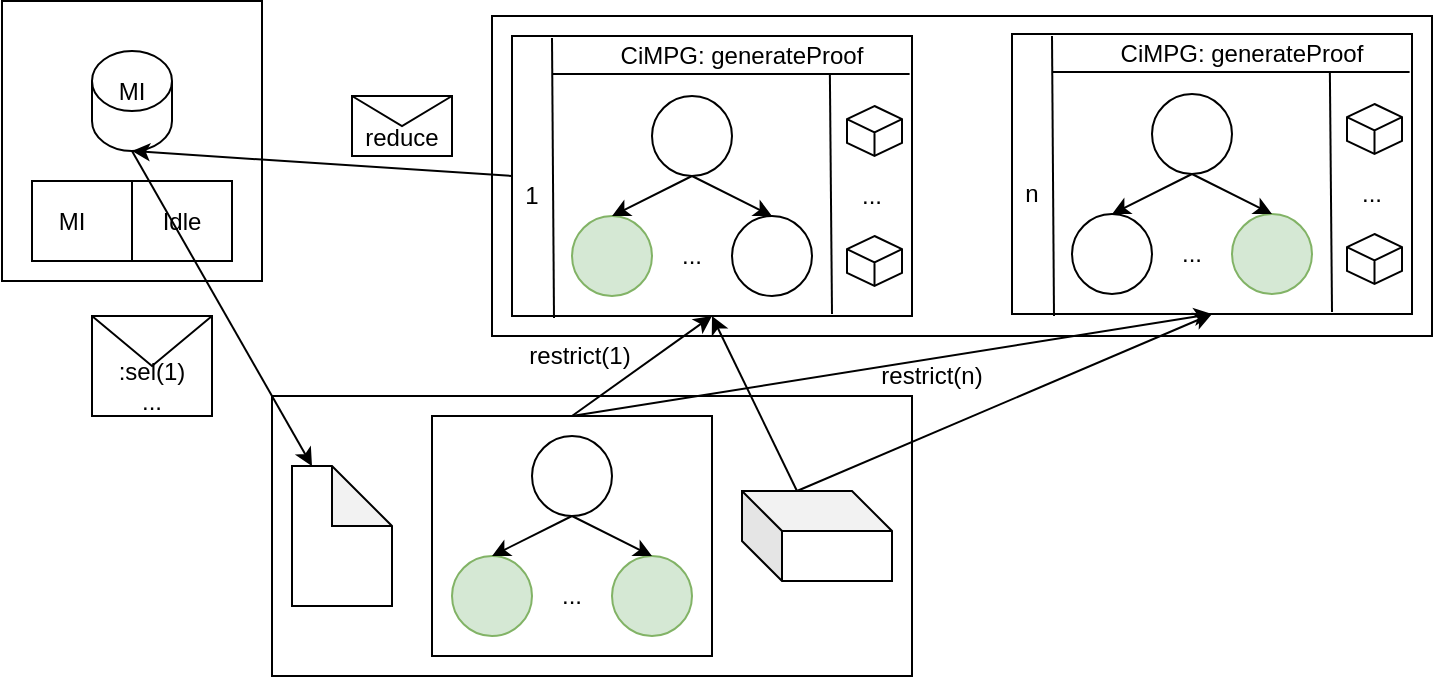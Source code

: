 <mxfile version="14.6.6" type="github">
  <diagram id="bXwVD6ywDrlLAVm8X_Z4" name="Page-1">
    <mxGraphModel dx="946" dy="458" grid="1" gridSize="10" guides="1" tooltips="1" connect="1" arrows="1" fold="1" page="1" pageScale="1" pageWidth="827" pageHeight="1169" math="0" shadow="0">
      <root>
        <mxCell id="0" />
        <mxCell id="1" parent="0" />
        <mxCell id="bIrODpHyJd9pbExji8rB-1" value="" style="verticalLabelPosition=bottom;verticalAlign=top;html=1;shape=mxgraph.flowchart.on-page_reference;" vertex="1" parent="1">
          <mxGeometry x="370" y="280" width="40" height="40" as="geometry" />
        </mxCell>
        <mxCell id="bIrODpHyJd9pbExji8rB-2" value="" style="verticalLabelPosition=bottom;verticalAlign=top;html=1;shape=mxgraph.flowchart.on-page_reference;fillColor=#d5e8d4;strokeColor=#82b366;" vertex="1" parent="1">
          <mxGeometry x="330" y="340" width="40" height="40" as="geometry" />
        </mxCell>
        <mxCell id="bIrODpHyJd9pbExji8rB-3" value="" style="verticalLabelPosition=bottom;verticalAlign=top;html=1;shape=mxgraph.flowchart.on-page_reference;fillColor=#d5e8d4;strokeColor=#82b366;" vertex="1" parent="1">
          <mxGeometry x="410" y="340" width="40" height="40" as="geometry" />
        </mxCell>
        <mxCell id="bIrODpHyJd9pbExji8rB-4" value="" style="endArrow=classic;html=1;entryX=0.5;entryY=0;entryDx=0;entryDy=0;entryPerimeter=0;exitX=0.5;exitY=1;exitDx=0;exitDy=0;exitPerimeter=0;" edge="1" parent="1" source="bIrODpHyJd9pbExji8rB-1" target="bIrODpHyJd9pbExji8rB-3">
          <mxGeometry width="50" height="50" relative="1" as="geometry">
            <mxPoint x="380" y="330" as="sourcePoint" />
            <mxPoint x="430" y="280" as="targetPoint" />
          </mxGeometry>
        </mxCell>
        <mxCell id="bIrODpHyJd9pbExji8rB-5" value="" style="endArrow=classic;html=1;entryX=0.5;entryY=0;entryDx=0;entryDy=0;entryPerimeter=0;" edge="1" parent="1" target="bIrODpHyJd9pbExji8rB-2">
          <mxGeometry width="50" height="50" relative="1" as="geometry">
            <mxPoint x="390" y="320" as="sourcePoint" />
            <mxPoint x="430" y="280" as="targetPoint" />
          </mxGeometry>
        </mxCell>
        <mxCell id="bIrODpHyJd9pbExji8rB-6" value="..." style="text;html=1;strokeColor=none;fillColor=none;align=center;verticalAlign=middle;whiteSpace=wrap;rounded=0;" vertex="1" parent="1">
          <mxGeometry x="370" y="350" width="40" height="20" as="geometry" />
        </mxCell>
        <mxCell id="bIrODpHyJd9pbExji8rB-7" value="" style="rounded=0;whiteSpace=wrap;html=1;glass=0;fillColor=none;" vertex="1" parent="1">
          <mxGeometry x="240" y="260" width="320" height="140" as="geometry" />
        </mxCell>
        <mxCell id="bIrODpHyJd9pbExji8rB-9" value="" style="shape=message;html=1;whiteSpace=wrap;html=1;outlineConnect=0;glass=0;fillColor=none;" vertex="1" parent="1">
          <mxGeometry x="280" y="110" width="50" height="30" as="geometry" />
        </mxCell>
        <mxCell id="bIrODpHyJd9pbExji8rB-10" value="" style="verticalLabelPosition=bottom;verticalAlign=top;html=1;shape=mxgraph.flowchart.on-page_reference;" vertex="1" parent="1">
          <mxGeometry x="430" y="110" width="40" height="40" as="geometry" />
        </mxCell>
        <mxCell id="bIrODpHyJd9pbExji8rB-11" value="" style="verticalLabelPosition=bottom;verticalAlign=top;html=1;shape=mxgraph.flowchart.on-page_reference;fillColor=#d5e8d4;strokeColor=#82b366;" vertex="1" parent="1">
          <mxGeometry x="390" y="170" width="40" height="40" as="geometry" />
        </mxCell>
        <mxCell id="bIrODpHyJd9pbExji8rB-12" value="" style="verticalLabelPosition=bottom;verticalAlign=top;html=1;shape=mxgraph.flowchart.on-page_reference;" vertex="1" parent="1">
          <mxGeometry x="470" y="170" width="40" height="40" as="geometry" />
        </mxCell>
        <mxCell id="bIrODpHyJd9pbExji8rB-13" value="" style="endArrow=classic;html=1;entryX=0.5;entryY=0;entryDx=0;entryDy=0;entryPerimeter=0;exitX=0.5;exitY=1;exitDx=0;exitDy=0;exitPerimeter=0;" edge="1" parent="1" source="bIrODpHyJd9pbExji8rB-10" target="bIrODpHyJd9pbExji8rB-12">
          <mxGeometry width="50" height="50" relative="1" as="geometry">
            <mxPoint x="440" y="160" as="sourcePoint" />
            <mxPoint x="490" y="110" as="targetPoint" />
          </mxGeometry>
        </mxCell>
        <mxCell id="bIrODpHyJd9pbExji8rB-14" value="" style="endArrow=classic;html=1;entryX=0.5;entryY=0;entryDx=0;entryDy=0;entryPerimeter=0;" edge="1" parent="1" target="bIrODpHyJd9pbExji8rB-11">
          <mxGeometry width="50" height="50" relative="1" as="geometry">
            <mxPoint x="450" y="150" as="sourcePoint" />
            <mxPoint x="490" y="110" as="targetPoint" />
          </mxGeometry>
        </mxCell>
        <mxCell id="bIrODpHyJd9pbExji8rB-15" value="..." style="text;html=1;strokeColor=none;fillColor=none;align=center;verticalAlign=middle;whiteSpace=wrap;rounded=0;" vertex="1" parent="1">
          <mxGeometry x="430" y="180" width="40" height="20" as="geometry" />
        </mxCell>
        <mxCell id="bIrODpHyJd9pbExji8rB-22" value="" style="rounded=0;whiteSpace=wrap;html=1;glass=0;fillColor=none;" vertex="1" parent="1">
          <mxGeometry x="360" y="80" width="200" height="140" as="geometry" />
        </mxCell>
        <mxCell id="bIrODpHyJd9pbExji8rB-23" value="" style="endArrow=none;html=1;entryX=0.1;entryY=0.007;entryDx=0;entryDy=0;entryPerimeter=0;" edge="1" parent="1" target="bIrODpHyJd9pbExji8rB-22">
          <mxGeometry width="50" height="50" relative="1" as="geometry">
            <mxPoint x="381" y="221" as="sourcePoint" />
            <mxPoint x="382" y="120" as="targetPoint" />
          </mxGeometry>
        </mxCell>
        <mxCell id="bIrODpHyJd9pbExji8rB-36" value="" style="rounded=0;whiteSpace=wrap;html=1;glass=0;fillColor=none;" vertex="1" parent="1">
          <mxGeometry x="350" y="70" width="470" height="160" as="geometry" />
        </mxCell>
        <mxCell id="bIrODpHyJd9pbExji8rB-37" value="" style="shape=note;whiteSpace=wrap;html=1;backgroundOutline=1;darkOpacity=0.05;glass=0;fillColor=none;" vertex="1" parent="1">
          <mxGeometry x="250" y="295" width="50" height="70" as="geometry" />
        </mxCell>
        <mxCell id="bIrODpHyJd9pbExji8rB-39" value="" style="shape=cylinder3;whiteSpace=wrap;html=1;boundedLbl=1;backgroundOutline=1;size=15;glass=0;fillColor=none;" vertex="1" parent="1">
          <mxGeometry x="150" y="87.5" width="40" height="50" as="geometry" />
        </mxCell>
        <mxCell id="bIrODpHyJd9pbExji8rB-40" value="" style="rounded=0;whiteSpace=wrap;html=1;glass=0;fillColor=none;" vertex="1" parent="1">
          <mxGeometry x="120" y="152.5" width="100" height="40" as="geometry" />
        </mxCell>
        <mxCell id="bIrODpHyJd9pbExji8rB-41" value="MI" style="text;html=1;strokeColor=none;fillColor=none;align=center;verticalAlign=middle;whiteSpace=wrap;rounded=0;glass=0;" vertex="1" parent="1">
          <mxGeometry x="150" y="97.5" width="40" height="20" as="geometry" />
        </mxCell>
        <mxCell id="bIrODpHyJd9pbExji8rB-42" value="MI" style="text;html=1;strokeColor=none;fillColor=none;align=center;verticalAlign=middle;whiteSpace=wrap;rounded=0;glass=0;" vertex="1" parent="1">
          <mxGeometry x="120" y="162.5" width="40" height="20" as="geometry" />
        </mxCell>
        <mxCell id="bIrODpHyJd9pbExji8rB-43" value="&amp;nbsp; &amp;nbsp;Idle" style="text;html=1;strokeColor=none;fillColor=none;align=center;verticalAlign=middle;whiteSpace=wrap;rounded=0;glass=0;" vertex="1" parent="1">
          <mxGeometry x="170" y="162.5" width="40" height="20" as="geometry" />
        </mxCell>
        <mxCell id="bIrODpHyJd9pbExji8rB-44" value="" style="endArrow=none;html=1;exitX=0.5;exitY=1;exitDx=0;exitDy=0;entryX=0.5;entryY=0;entryDx=0;entryDy=0;" edge="1" parent="1" source="bIrODpHyJd9pbExji8rB-40" target="bIrODpHyJd9pbExji8rB-40">
          <mxGeometry width="50" height="50" relative="1" as="geometry">
            <mxPoint x="350" y="212.5" as="sourcePoint" />
            <mxPoint x="400" y="162.5" as="targetPoint" />
          </mxGeometry>
        </mxCell>
        <mxCell id="bIrODpHyJd9pbExji8rB-45" value="" style="endArrow=classic;html=1;entryX=0.5;entryY=1;entryDx=0;entryDy=0;entryPerimeter=0;exitX=0;exitY=0.5;exitDx=0;exitDy=0;" edge="1" parent="1" source="bIrODpHyJd9pbExji8rB-22" target="bIrODpHyJd9pbExji8rB-39">
          <mxGeometry width="50" height="50" relative="1" as="geometry">
            <mxPoint x="360" y="170" as="sourcePoint" />
            <mxPoint x="440" y="150" as="targetPoint" />
          </mxGeometry>
        </mxCell>
        <mxCell id="bIrODpHyJd9pbExji8rB-46" value="" style="rounded=0;whiteSpace=wrap;html=1;glass=0;fillColor=none;" vertex="1" parent="1">
          <mxGeometry x="105" y="62.5" width="130" height="140" as="geometry" />
        </mxCell>
        <mxCell id="bIrODpHyJd9pbExji8rB-47" value="reduce" style="text;html=1;strokeColor=none;fillColor=none;align=center;verticalAlign=middle;whiteSpace=wrap;rounded=0;glass=0;" vertex="1" parent="1">
          <mxGeometry x="285" y="122.5" width="40" height="17.5" as="geometry" />
        </mxCell>
        <mxCell id="bIrODpHyJd9pbExji8rB-48" value="" style="endArrow=classic;html=1;entryX=0.5;entryY=1;entryDx=0;entryDy=0;exitX=0.5;exitY=0;exitDx=0;exitDy=0;" edge="1" parent="1" source="bIrODpHyJd9pbExji8rB-49" target="bIrODpHyJd9pbExji8rB-22">
          <mxGeometry width="50" height="50" relative="1" as="geometry">
            <mxPoint x="440" y="250" as="sourcePoint" />
            <mxPoint x="440" y="150" as="targetPoint" />
          </mxGeometry>
        </mxCell>
        <mxCell id="bIrODpHyJd9pbExji8rB-49" value="" style="rounded=0;whiteSpace=wrap;html=1;glass=0;fillColor=none;" vertex="1" parent="1">
          <mxGeometry x="320" y="270" width="140" height="120" as="geometry" />
        </mxCell>
        <mxCell id="bIrODpHyJd9pbExji8rB-50" value="" style="endArrow=classic;html=1;entryX=0.5;entryY=1;entryDx=0;entryDy=0;exitX=0.5;exitY=0;exitDx=0;exitDy=0;" edge="1" parent="1" source="bIrODpHyJd9pbExji8rB-49" target="bIrODpHyJd9pbExji8rB-79">
          <mxGeometry width="50" height="50" relative="1" as="geometry">
            <mxPoint x="390" y="220" as="sourcePoint" />
            <mxPoint x="680" y="220" as="targetPoint" />
          </mxGeometry>
        </mxCell>
        <mxCell id="bIrODpHyJd9pbExji8rB-51" value="" style="endArrow=none;html=1;entryX=0.994;entryY=0.136;entryDx=0;entryDy=0;entryPerimeter=0;" edge="1" parent="1" target="bIrODpHyJd9pbExji8rB-22">
          <mxGeometry width="50" height="50" relative="1" as="geometry">
            <mxPoint x="380" y="99" as="sourcePoint" />
            <mxPoint x="430" y="150" as="targetPoint" />
          </mxGeometry>
        </mxCell>
        <mxCell id="bIrODpHyJd9pbExji8rB-52" value="CiMPG: generateProof" style="text;html=1;strokeColor=none;fillColor=none;align=center;verticalAlign=middle;whiteSpace=wrap;rounded=0;glass=0;" vertex="1" parent="1">
          <mxGeometry x="410" y="80" width="130" height="20" as="geometry" />
        </mxCell>
        <mxCell id="bIrODpHyJd9pbExji8rB-55" value="restrict(1)" style="text;html=1;strokeColor=none;fillColor=none;align=center;verticalAlign=middle;whiteSpace=wrap;rounded=0;glass=0;" vertex="1" parent="1">
          <mxGeometry x="374" y="230" width="40" height="20" as="geometry" />
        </mxCell>
        <mxCell id="bIrODpHyJd9pbExji8rB-56" value="restrict(n)" style="text;html=1;strokeColor=none;fillColor=none;align=center;verticalAlign=middle;whiteSpace=wrap;rounded=0;glass=0;" vertex="1" parent="1">
          <mxGeometry x="550" y="240" width="40" height="20" as="geometry" />
        </mxCell>
        <mxCell id="bIrODpHyJd9pbExji8rB-58" value="" style="endArrow=classic;html=1;exitX=0.5;exitY=1;exitDx=0;exitDy=0;exitPerimeter=0;entryX=0;entryY=0;entryDx=10;entryDy=0;entryPerimeter=0;" edge="1" parent="1" source="bIrODpHyJd9pbExji8rB-39" target="bIrODpHyJd9pbExji8rB-37">
          <mxGeometry width="50" height="50" relative="1" as="geometry">
            <mxPoint x="390" y="190" as="sourcePoint" />
            <mxPoint x="440" y="140" as="targetPoint" />
          </mxGeometry>
        </mxCell>
        <mxCell id="bIrODpHyJd9pbExji8rB-59" value="" style="shape=message;html=1;whiteSpace=wrap;html=1;outlineConnect=0;glass=0;fillColor=none;" vertex="1" parent="1">
          <mxGeometry x="150" y="220" width="60" height="50" as="geometry" />
        </mxCell>
        <mxCell id="bIrODpHyJd9pbExji8rB-60" value=":sel(1)&lt;br&gt;..." style="text;html=1;strokeColor=none;fillColor=none;align=center;verticalAlign=middle;whiteSpace=wrap;rounded=0;glass=0;" vertex="1" parent="1">
          <mxGeometry x="160" y="245" width="40" height="20" as="geometry" />
        </mxCell>
        <mxCell id="bIrODpHyJd9pbExji8rB-62" value="1" style="text;html=1;strokeColor=none;fillColor=none;align=center;verticalAlign=middle;whiteSpace=wrap;rounded=0;glass=0;" vertex="1" parent="1">
          <mxGeometry x="350" y="150" width="40" height="20" as="geometry" />
        </mxCell>
        <mxCell id="bIrODpHyJd9pbExji8rB-64" value="" style="whiteSpace=wrap;html=1;shape=mxgraph.basic.isocube;isoAngle=15;glass=0;fillColor=none;" vertex="1" parent="1">
          <mxGeometry x="527.5" y="180" width="27.5" height="25" as="geometry" />
        </mxCell>
        <mxCell id="bIrODpHyJd9pbExji8rB-68" value="" style="whiteSpace=wrap;html=1;shape=mxgraph.basic.isocube;isoAngle=15;glass=0;fillColor=none;" vertex="1" parent="1">
          <mxGeometry x="527.5" y="115" width="27.5" height="25" as="geometry" />
        </mxCell>
        <mxCell id="bIrODpHyJd9pbExji8rB-71" value="" style="endArrow=none;html=1;entryX=0.8;entryY=0.993;entryDx=0;entryDy=0;entryPerimeter=0;exitX=0.838;exitY=0.95;exitDx=0;exitDy=0;exitPerimeter=0;" edge="1" parent="1" source="bIrODpHyJd9pbExji8rB-52" target="bIrODpHyJd9pbExji8rB-22">
          <mxGeometry width="50" height="50" relative="1" as="geometry">
            <mxPoint x="390" y="330" as="sourcePoint" />
            <mxPoint x="440" y="280" as="targetPoint" />
          </mxGeometry>
        </mxCell>
        <mxCell id="bIrODpHyJd9pbExji8rB-72" value="..." style="text;html=1;strokeColor=none;fillColor=none;align=center;verticalAlign=middle;whiteSpace=wrap;rounded=0;glass=0;" vertex="1" parent="1">
          <mxGeometry x="520" y="150" width="40" height="20" as="geometry" />
        </mxCell>
        <mxCell id="bIrODpHyJd9pbExji8rB-73" value="" style="verticalLabelPosition=bottom;verticalAlign=top;html=1;shape=mxgraph.flowchart.on-page_reference;" vertex="1" parent="1">
          <mxGeometry x="680" y="109" width="40" height="40" as="geometry" />
        </mxCell>
        <mxCell id="bIrODpHyJd9pbExji8rB-74" value="" style="verticalLabelPosition=bottom;verticalAlign=top;html=1;shape=mxgraph.flowchart.on-page_reference;" vertex="1" parent="1">
          <mxGeometry x="640" y="169" width="40" height="40" as="geometry" />
        </mxCell>
        <mxCell id="bIrODpHyJd9pbExji8rB-75" value="" style="verticalLabelPosition=bottom;verticalAlign=top;html=1;shape=mxgraph.flowchart.on-page_reference;fillColor=#d5e8d4;strokeColor=#82b366;" vertex="1" parent="1">
          <mxGeometry x="720" y="169" width="40" height="40" as="geometry" />
        </mxCell>
        <mxCell id="bIrODpHyJd9pbExji8rB-76" value="" style="endArrow=classic;html=1;entryX=0.5;entryY=0;entryDx=0;entryDy=0;entryPerimeter=0;exitX=0.5;exitY=1;exitDx=0;exitDy=0;exitPerimeter=0;" edge="1" parent="1" source="bIrODpHyJd9pbExji8rB-73" target="bIrODpHyJd9pbExji8rB-75">
          <mxGeometry width="50" height="50" relative="1" as="geometry">
            <mxPoint x="690" y="159" as="sourcePoint" />
            <mxPoint x="740" y="109" as="targetPoint" />
          </mxGeometry>
        </mxCell>
        <mxCell id="bIrODpHyJd9pbExji8rB-77" value="" style="endArrow=classic;html=1;entryX=0.5;entryY=0;entryDx=0;entryDy=0;entryPerimeter=0;" edge="1" parent="1" target="bIrODpHyJd9pbExji8rB-74">
          <mxGeometry width="50" height="50" relative="1" as="geometry">
            <mxPoint x="700" y="149" as="sourcePoint" />
            <mxPoint x="740" y="109" as="targetPoint" />
          </mxGeometry>
        </mxCell>
        <mxCell id="bIrODpHyJd9pbExji8rB-78" value="..." style="text;html=1;strokeColor=none;fillColor=none;align=center;verticalAlign=middle;whiteSpace=wrap;rounded=0;" vertex="1" parent="1">
          <mxGeometry x="680" y="179" width="40" height="20" as="geometry" />
        </mxCell>
        <mxCell id="bIrODpHyJd9pbExji8rB-79" value="" style="rounded=0;whiteSpace=wrap;html=1;glass=0;fillColor=none;" vertex="1" parent="1">
          <mxGeometry x="610" y="79" width="200" height="140" as="geometry" />
        </mxCell>
        <mxCell id="bIrODpHyJd9pbExji8rB-80" value="" style="endArrow=none;html=1;entryX=0.1;entryY=0.007;entryDx=0;entryDy=0;entryPerimeter=0;" edge="1" parent="1" target="bIrODpHyJd9pbExji8rB-79">
          <mxGeometry width="50" height="50" relative="1" as="geometry">
            <mxPoint x="631" y="220" as="sourcePoint" />
            <mxPoint x="632" y="110" as="targetPoint" />
          </mxGeometry>
        </mxCell>
        <mxCell id="bIrODpHyJd9pbExji8rB-81" value="" style="endArrow=none;html=1;entryX=0.994;entryY=0.136;entryDx=0;entryDy=0;entryPerimeter=0;" edge="1" parent="1" target="bIrODpHyJd9pbExji8rB-79">
          <mxGeometry width="50" height="50" relative="1" as="geometry">
            <mxPoint x="630" y="98" as="sourcePoint" />
            <mxPoint x="680" y="149" as="targetPoint" />
          </mxGeometry>
        </mxCell>
        <mxCell id="bIrODpHyJd9pbExji8rB-82" value="CiMPG: generateProof" style="text;html=1;strokeColor=none;fillColor=none;align=center;verticalAlign=middle;whiteSpace=wrap;rounded=0;glass=0;" vertex="1" parent="1">
          <mxGeometry x="660" y="79" width="130" height="20" as="geometry" />
        </mxCell>
        <mxCell id="bIrODpHyJd9pbExji8rB-83" value="n" style="text;html=1;strokeColor=none;fillColor=none;align=center;verticalAlign=middle;whiteSpace=wrap;rounded=0;glass=0;" vertex="1" parent="1">
          <mxGeometry x="600" y="149" width="40" height="20" as="geometry" />
        </mxCell>
        <mxCell id="bIrODpHyJd9pbExji8rB-84" value="" style="whiteSpace=wrap;html=1;shape=mxgraph.basic.isocube;isoAngle=15;glass=0;fillColor=none;" vertex="1" parent="1">
          <mxGeometry x="777.5" y="179" width="27.5" height="25" as="geometry" />
        </mxCell>
        <mxCell id="bIrODpHyJd9pbExji8rB-85" value="" style="whiteSpace=wrap;html=1;shape=mxgraph.basic.isocube;isoAngle=15;glass=0;fillColor=none;" vertex="1" parent="1">
          <mxGeometry x="777.5" y="114" width="27.5" height="25" as="geometry" />
        </mxCell>
        <mxCell id="bIrODpHyJd9pbExji8rB-86" value="" style="endArrow=none;html=1;entryX=0.8;entryY=0.993;entryDx=0;entryDy=0;entryPerimeter=0;exitX=0.838;exitY=0.95;exitDx=0;exitDy=0;exitPerimeter=0;" edge="1" parent="1" source="bIrODpHyJd9pbExji8rB-82" target="bIrODpHyJd9pbExji8rB-79">
          <mxGeometry width="50" height="50" relative="1" as="geometry">
            <mxPoint x="640" y="329" as="sourcePoint" />
            <mxPoint x="690" y="279" as="targetPoint" />
          </mxGeometry>
        </mxCell>
        <mxCell id="bIrODpHyJd9pbExji8rB-87" value="..." style="text;html=1;strokeColor=none;fillColor=none;align=center;verticalAlign=middle;whiteSpace=wrap;rounded=0;glass=0;" vertex="1" parent="1">
          <mxGeometry x="770" y="149" width="40" height="20" as="geometry" />
        </mxCell>
        <mxCell id="bIrODpHyJd9pbExji8rB-88" value="" style="shape=cube;whiteSpace=wrap;html=1;boundedLbl=1;backgroundOutline=1;darkOpacity=0.05;darkOpacity2=0.1;glass=0;fillColor=none;" vertex="1" parent="1">
          <mxGeometry x="475" y="307.5" width="75" height="45" as="geometry" />
        </mxCell>
        <mxCell id="bIrODpHyJd9pbExji8rB-89" value="" style="endArrow=classic;html=1;entryX=0.5;entryY=1;entryDx=0;entryDy=0;exitX=0;exitY=0;exitDx=27.5;exitDy=0;exitPerimeter=0;" edge="1" parent="1" source="bIrODpHyJd9pbExji8rB-88" target="bIrODpHyJd9pbExji8rB-22">
          <mxGeometry width="50" height="50" relative="1" as="geometry">
            <mxPoint x="390" y="330" as="sourcePoint" />
            <mxPoint x="440" y="280" as="targetPoint" />
          </mxGeometry>
        </mxCell>
        <mxCell id="bIrODpHyJd9pbExji8rB-90" value="" style="endArrow=classic;html=1;exitX=0;exitY=0;exitDx=27.5;exitDy=0;exitPerimeter=0;entryX=0.5;entryY=1;entryDx=0;entryDy=0;" edge="1" parent="1" source="bIrODpHyJd9pbExji8rB-88" target="bIrODpHyJd9pbExji8rB-79">
          <mxGeometry width="50" height="50" relative="1" as="geometry">
            <mxPoint x="390" y="330" as="sourcePoint" />
            <mxPoint x="440" y="280" as="targetPoint" />
          </mxGeometry>
        </mxCell>
      </root>
    </mxGraphModel>
  </diagram>
</mxfile>
